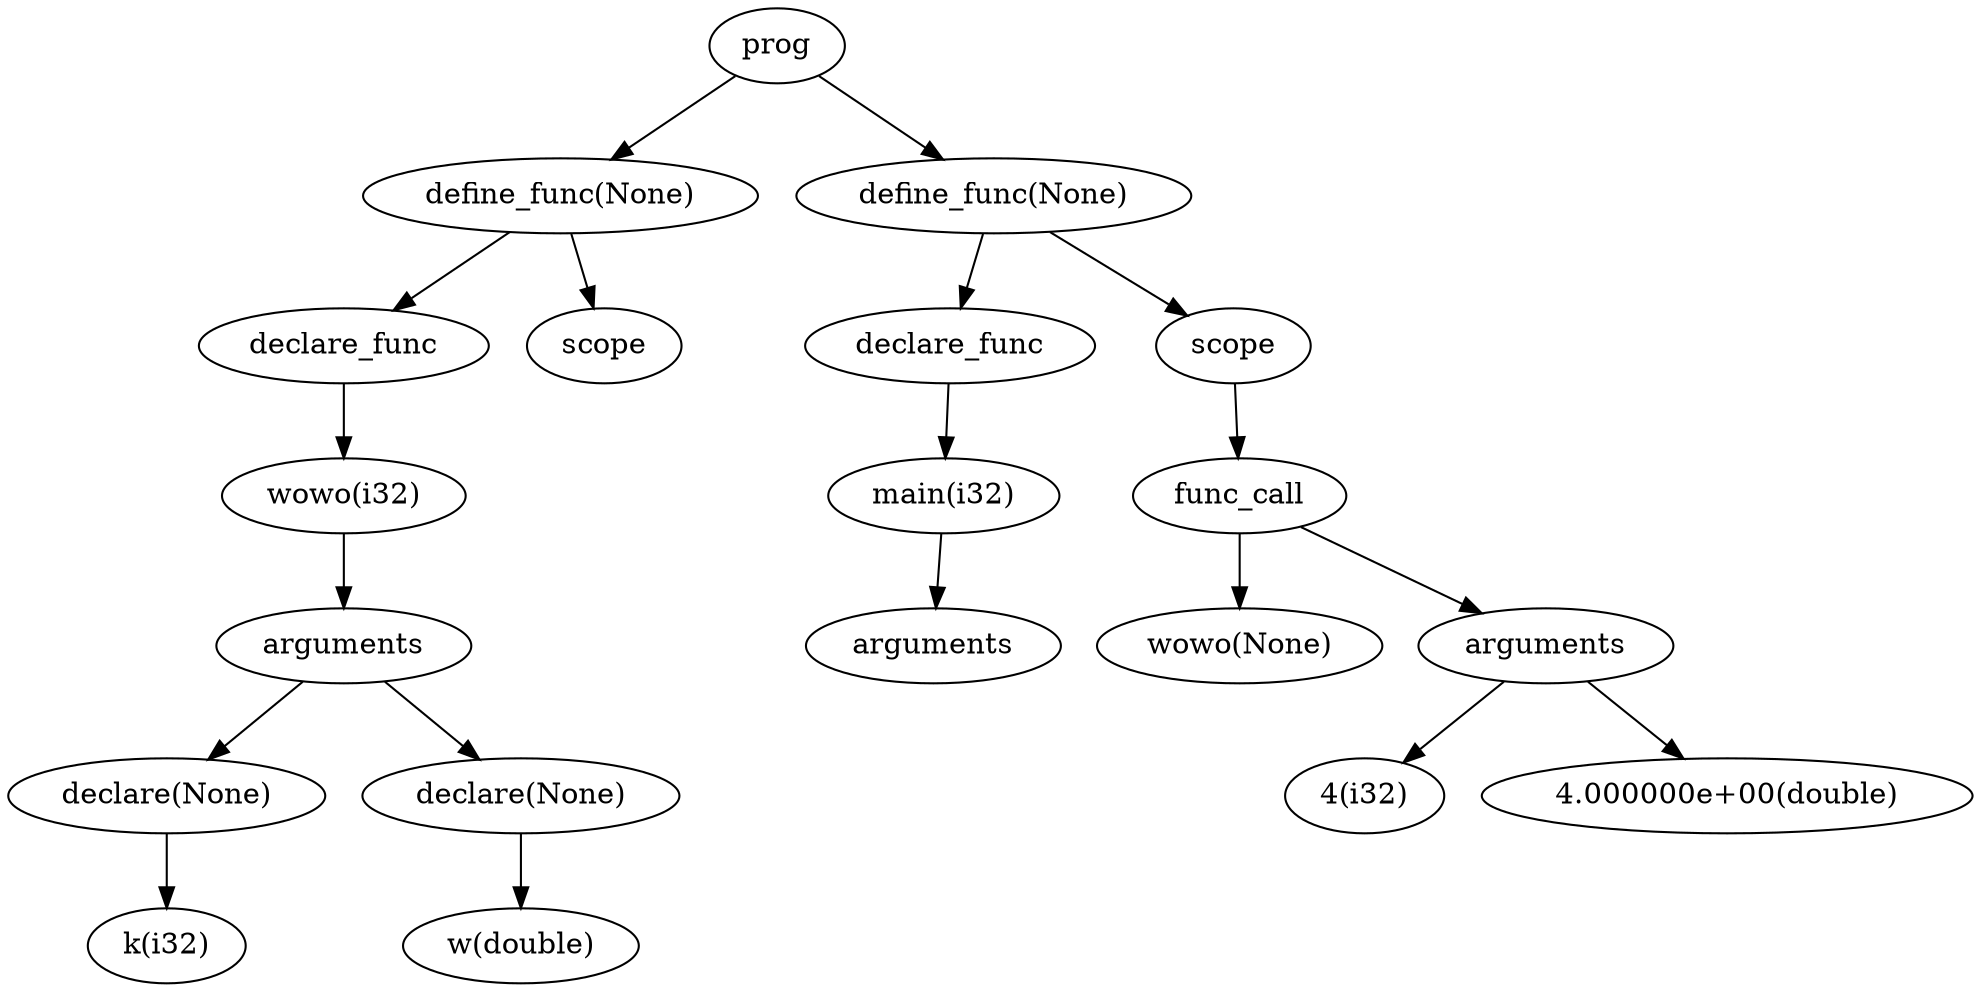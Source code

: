 digraph AST {
	node0[label="prog"]
	node1[label="define_func(None)"]
	node0->node1
	node2[label="declare_func"]
	node1->node2
	node3[label="wowo(i32)"]
	node2->node3
	node4[label="arguments"]
	node3->node4
	node5[label="declare(None)"]
	node4->node5
	node6[label="k(i32)"]
	node5->node6
	node7[label="declare(None)"]
	node4->node7
	node8[label="w(double)"]
	node7->node8
	node9[label="scope"]
	node1->node9
	node10[label="define_func(None)"]
	node0->node10
	node11[label="declare_func"]
	node10->node11
	node12[label="main(i32)"]
	node11->node12
	node13[label="arguments"]
	node12->node13
	node14[label="scope"]
	node10->node14
	node15[label="func_call"]
	node14->node15
	node16[label="wowo(None)"]
	node15->node16
	node17[label="arguments"]
	node15->node17
	node18[label="4(i32)"]
	node17->node18
	node19[label="4.000000e+00(double)"]
	node17->node19
}